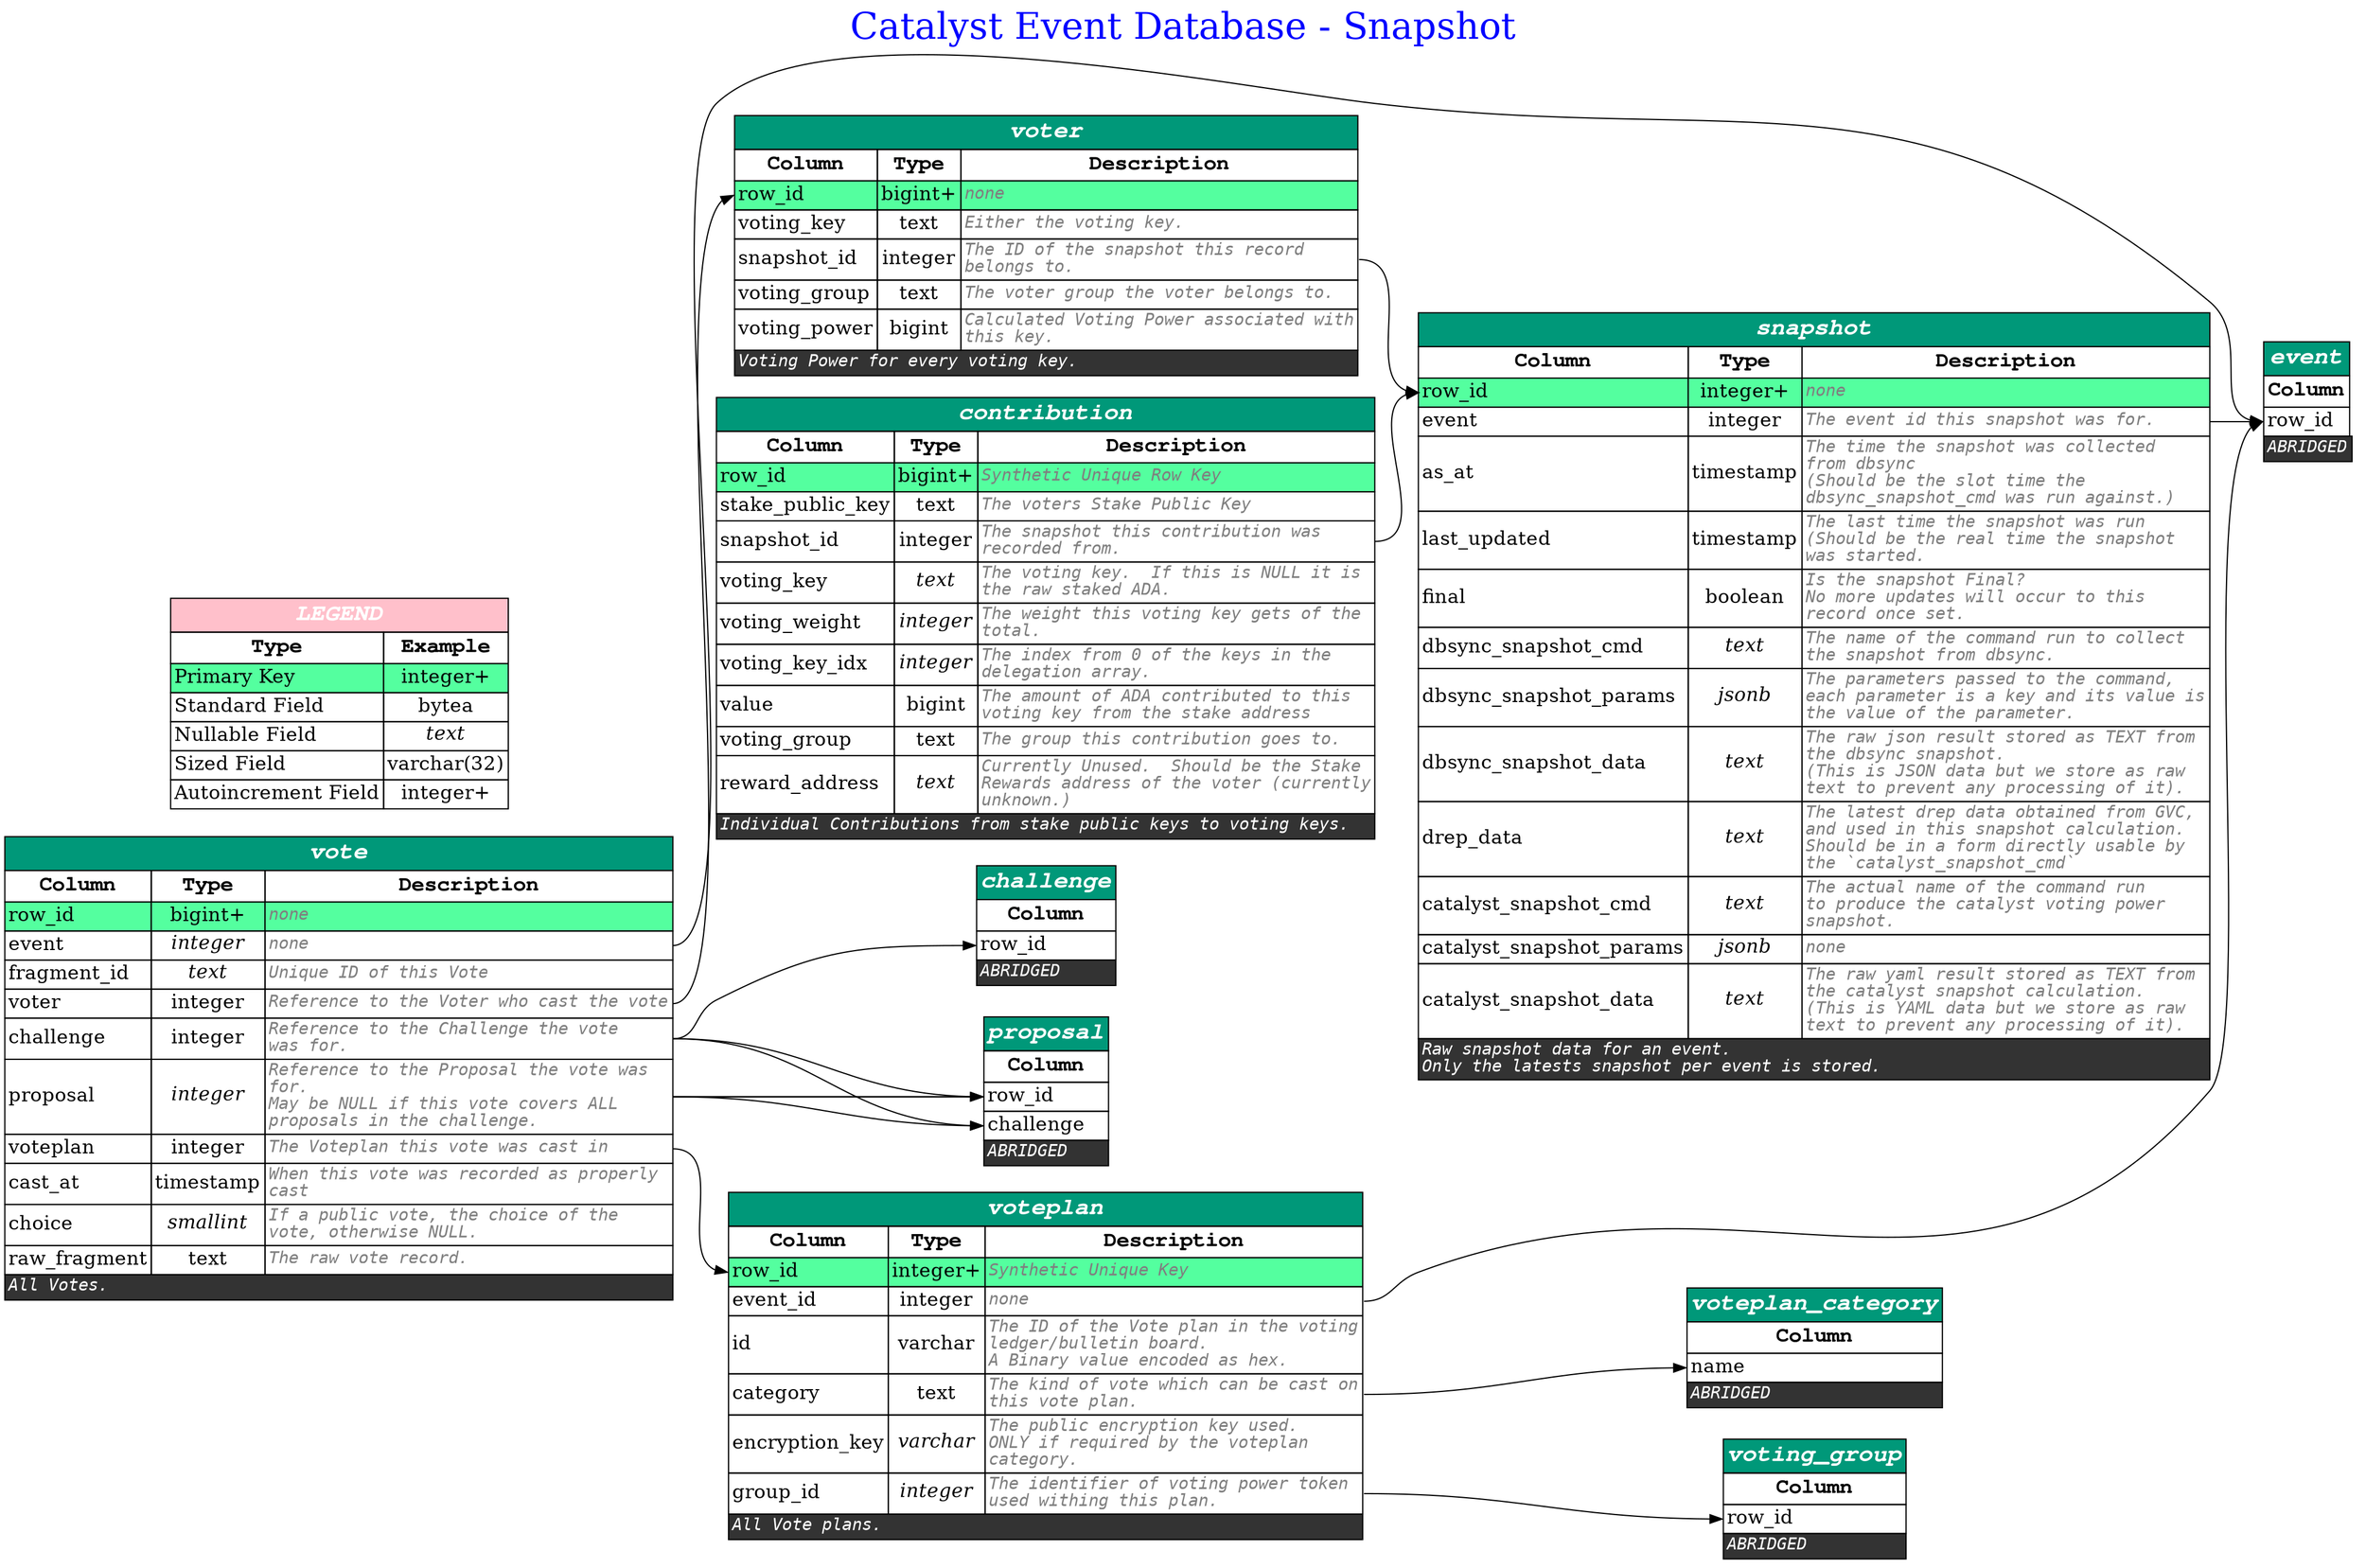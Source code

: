 digraph erd {

    
    label = "Catalyst Event Database - Snapshot"
    labelloc = t
    fontsize = 30
    fontcolor = blue
    

    graph [
        rankdir = "LR"
    ];

    node [
        fontsize = "16"
        shape = "plaintext"
    ];

    edge [
    ];

    
        

    "contribution" [shape=plain label=<
        <table border='0' cellborder='1' cellspacing='0' >
            <tr>
                <td colspan='3' bgcolor='#009879' port='__title'><font color='white' face='Courier bold italic' point-size='20'><b>contribution</b></font></td>
            </tr>
            <tr>
                <td><font color='black' face='Courier bold' point-size='18' ><b>Column</b></font></td>
                <td><font color='black' face='Courier bold' point-size='18' ><b>Type</b></font></td>
                <td><font color='black' face='Courier bold' point-size='18' ><b>Description</b></font></td>
            </tr>

            
            <tr>
                <td port="row_id" bgcolor="seagreen1" align='text'><font>row_id</font><br align='left'/></td>
                <td  bgcolor="seagreen1" ><font>bigint+</font></td>
                <td port="row_id_out" bgcolor="seagreen1" align='text'><font color='grey50' face='Monospace' point-size='14' ><i>Synthetic Unique Row Key</i><br align="left"/></font></td>
            </tr>
            
            <tr>
                <td port="stake_public_key"  align='text'><font>stake_public_key</font><br align='left'/></td>
                <td   ><font>text</font></td>
                <td port="stake_public_key_out"  align='text'><font color='grey50' face='Monospace' point-size='14' ><i>The voters Stake Public Key</i><br align="left"/></font></td>
            </tr>
            
            <tr>
                <td port="snapshot_id"  align='text'><font>snapshot_id</font><br align='left'/></td>
                <td   ><font>integer</font></td>
                <td port="snapshot_id_out"  align='text'><font color='grey50' face='Monospace' point-size='14' ><i>The snapshot this contribution was<br align='left'/>recorded from.</i><br align="left"/></font></td>
            </tr>
            
            <tr>
                <td port="voting_key"  align='text'><font>voting_key</font><br align='left'/></td>
                <td   ><font><i>text</i></font></td>
                <td port="voting_key_out"  align='text'><font color='grey50' face='Monospace' point-size='14' ><i>The voting key.  If this is NULL it is<br align='left'/>the raw staked ADA.</i><br align="left"/></font></td>
            </tr>
            
            <tr>
                <td port="voting_weight"  align='text'><font>voting_weight</font><br align='left'/></td>
                <td   ><font><i>integer</i></font></td>
                <td port="voting_weight_out"  align='text'><font color='grey50' face='Monospace' point-size='14' ><i>The weight this voting key gets of the<br align='left'/>total.</i><br align="left"/></font></td>
            </tr>
            
            <tr>
                <td port="voting_key_idx"  align='text'><font>voting_key_idx</font><br align='left'/></td>
                <td   ><font><i>integer</i></font></td>
                <td port="voting_key_idx_out"  align='text'><font color='grey50' face='Monospace' point-size='14' ><i>The index from 0 of the keys in the<br align='left'/>delegation array.</i><br align="left"/></font></td>
            </tr>
            
            <tr>
                <td port="value"  align='text'><font>value</font><br align='left'/></td>
                <td   ><font>bigint</font></td>
                <td port="value_out"  align='text'><font color='grey50' face='Monospace' point-size='14' ><i>The amount of ADA contributed to this<br align='left'/>voting key from the stake address</i><br align="left"/></font></td>
            </tr>
            
            <tr>
                <td port="voting_group"  align='text'><font>voting_group</font><br align='left'/></td>
                <td   ><font>text</font></td>
                <td port="voting_group_out"  align='text'><font color='grey50' face='Monospace' point-size='14' ><i>The group this contribution goes to.</i><br align="left"/></font></td>
            </tr>
            
            <tr>
                <td port="reward_address"  align='text'><font>reward_address</font><br align='left'/></td>
                <td   ><font><i>text</i></font></td>
                <td port="reward_address_out"  align='text'><font color='grey50' face='Monospace' point-size='14' ><i>Currently Unused.  Should be the Stake<br align='left'/>Rewards address of the voter (currently<br align='left'/>unknown.)</i><br align="left"/></font></td>
            </tr>
            

            
            <tr>
                <td colspan='3' bgcolor="grey20" align='text'><font color='white' face='Monospace' point-size='14'><i>Individual Contributions from stake public keys to voting keys.</i><br align="left"/></font></td>
            </tr>
            

        </table>
    >];

        
    
        

    "snapshot" [shape=plain label=<
        <table border='0' cellborder='1' cellspacing='0' >
            <tr>
                <td colspan='3' bgcolor='#009879' port='__title'><font color='white' face='Courier bold italic' point-size='20'><b>snapshot</b></font></td>
            </tr>
            <tr>
                <td><font color='black' face='Courier bold' point-size='18' ><b>Column</b></font></td>
                <td><font color='black' face='Courier bold' point-size='18' ><b>Type</b></font></td>
                <td><font color='black' face='Courier bold' point-size='18' ><b>Description</b></font></td>
            </tr>

            
            <tr>
                <td port="row_id" bgcolor="seagreen1" align='text'><font>row_id</font><br align='left'/></td>
                <td  bgcolor="seagreen1" ><font>integer+</font></td>
                <td port="row_id_out" bgcolor="seagreen1" align='text'><font color='grey50' face='Monospace' point-size='14' ><i>none</i><br align="left"/></font></td>
            </tr>
            
            <tr>
                <td port="event"  align='text'><font>event</font><br align='left'/></td>
                <td   ><font>integer</font></td>
                <td port="event_out"  align='text'><font color='grey50' face='Monospace' point-size='14' ><i>The event id this snapshot was for.</i><br align="left"/></font></td>
            </tr>
            
            <tr>
                <td port="as_at"  align='text'><font>as_at</font><br align='left'/></td>
                <td   ><font>timestamp</font></td>
                <td port="as_at_out"  align='text'><font color='grey50' face='Monospace' point-size='14' ><i>The time the snapshot was collected<br align='left'/>from dbsync<br align='left'/>(Should be the slot time the<br align='left'/>dbsync_snapshot_cmd was run against.)</i><br align="left"/></font></td>
            </tr>
            
            <tr>
                <td port="last_updated"  align='text'><font>last_updated</font><br align='left'/></td>
                <td   ><font>timestamp</font></td>
                <td port="last_updated_out"  align='text'><font color='grey50' face='Monospace' point-size='14' ><i>The last time the snapshot was run<br align='left'/>(Should be the real time the snapshot<br align='left'/>was started.</i><br align="left"/></font></td>
            </tr>
            
            <tr>
                <td port="final"  align='text'><font>final</font><br align='left'/></td>
                <td   ><font>boolean</font></td>
                <td port="final_out"  align='text'><font color='grey50' face='Monospace' point-size='14' ><i>Is the snapshot Final?<br align='left'/>No more updates will occur to this<br align='left'/>record once set.</i><br align="left"/></font></td>
            </tr>
            
            <tr>
                <td port="dbsync_snapshot_cmd"  align='text'><font>dbsync_snapshot_cmd</font><br align='left'/></td>
                <td   ><font><i>text</i></font></td>
                <td port="dbsync_snapshot_cmd_out"  align='text'><font color='grey50' face='Monospace' point-size='14' ><i>The name of the command run to collect<br align='left'/>the snapshot from dbsync.</i><br align="left"/></font></td>
            </tr>
            
            <tr>
                <td port="dbsync_snapshot_params"  align='text'><font>dbsync_snapshot_params</font><br align='left'/></td>
                <td   ><font><i>jsonb</i></font></td>
                <td port="dbsync_snapshot_params_out"  align='text'><font color='grey50' face='Monospace' point-size='14' ><i>The parameters passed to the command,<br align='left'/>each parameter is a key and its value is<br align='left'/>the value of the parameter.</i><br align="left"/></font></td>
            </tr>
            
            <tr>
                <td port="dbsync_snapshot_data"  align='text'><font>dbsync_snapshot_data</font><br align='left'/></td>
                <td   ><font><i>text</i></font></td>
                <td port="dbsync_snapshot_data_out"  align='text'><font color='grey50' face='Monospace' point-size='14' ><i>The raw json result stored as TEXT from<br align='left'/>the dbsync snapshot.<br align='left'/>(This is JSON data but we store as raw<br align='left'/>text to prevent any processing of it).</i><br align="left"/></font></td>
            </tr>
            
            <tr>
                <td port="drep_data"  align='text'><font>drep_data</font><br align='left'/></td>
                <td   ><font><i>text</i></font></td>
                <td port="drep_data_out"  align='text'><font color='grey50' face='Monospace' point-size='14' ><i>The latest drep data obtained from GVC,<br align='left'/>and used in this snapshot calculation.<br align='left'/>Should be in a form directly usable by<br align='left'/>the `catalyst_snapshot_cmd`</i><br align="left"/></font></td>
            </tr>
            
            <tr>
                <td port="catalyst_snapshot_cmd"  align='text'><font>catalyst_snapshot_cmd</font><br align='left'/></td>
                <td   ><font><i>text</i></font></td>
                <td port="catalyst_snapshot_cmd_out"  align='text'><font color='grey50' face='Monospace' point-size='14' ><i>The actual name of the command run<br align='left'/>to produce the catalyst voting power<br align='left'/>snapshot.</i><br align="left"/></font></td>
            </tr>
            
            <tr>
                <td port="catalyst_snapshot_params"  align='text'><font>catalyst_snapshot_params</font><br align='left'/></td>
                <td   ><font><i>jsonb</i></font></td>
                <td port="catalyst_snapshot_params_out"  align='text'><font color='grey50' face='Monospace' point-size='14' ><i>none</i><br align="left"/></font></td>
            </tr>
            
            <tr>
                <td port="catalyst_snapshot_data"  align='text'><font>catalyst_snapshot_data</font><br align='left'/></td>
                <td   ><font><i>text</i></font></td>
                <td port="catalyst_snapshot_data_out"  align='text'><font color='grey50' face='Monospace' point-size='14' ><i>The raw yaml result stored as TEXT from<br align='left'/>the catalyst snapshot calculation.<br align='left'/>(This is YAML data but we store as raw<br align='left'/>text to prevent any processing of it).</i><br align="left"/></font></td>
            </tr>
            

            
            <tr>
                <td colspan='3' bgcolor="grey20" align='text'><font color='white' face='Monospace' point-size='14'><i>Raw snapshot data for an event.<br align='left'/>Only the latests snapshot per event is stored.</i><br align="left"/></font></td>
            </tr>
            

        </table>
    >];

        
    
        

    "vote" [shape=plain label=<
        <table border='0' cellborder='1' cellspacing='0' >
            <tr>
                <td colspan='3' bgcolor='#009879' port='__title'><font color='white' face='Courier bold italic' point-size='20'><b>vote</b></font></td>
            </tr>
            <tr>
                <td><font color='black' face='Courier bold' point-size='18' ><b>Column</b></font></td>
                <td><font color='black' face='Courier bold' point-size='18' ><b>Type</b></font></td>
                <td><font color='black' face='Courier bold' point-size='18' ><b>Description</b></font></td>
            </tr>

            
            <tr>
                <td port="row_id" bgcolor="seagreen1" align='text'><font>row_id</font><br align='left'/></td>
                <td  bgcolor="seagreen1" ><font>bigint+</font></td>
                <td port="row_id_out" bgcolor="seagreen1" align='text'><font color='grey50' face='Monospace' point-size='14' ><i>none</i><br align="left"/></font></td>
            </tr>
            
            <tr>
                <td port="event"  align='text'><font>event</font><br align='left'/></td>
                <td   ><font><i>integer</i></font></td>
                <td port="event_out"  align='text'><font color='grey50' face='Monospace' point-size='14' ><i>none</i><br align="left"/></font></td>
            </tr>
            
            <tr>
                <td port="fragment_id"  align='text'><font>fragment_id</font><br align='left'/></td>
                <td   ><font><i>text</i></font></td>
                <td port="fragment_id_out"  align='text'><font color='grey50' face='Monospace' point-size='14' ><i>Unique ID of this Vote</i><br align="left"/></font></td>
            </tr>
            
            <tr>
                <td port="voter"  align='text'><font>voter</font><br align='left'/></td>
                <td   ><font>integer</font></td>
                <td port="voter_out"  align='text'><font color='grey50' face='Monospace' point-size='14' ><i>Reference to the Voter who cast the vote</i><br align="left"/></font></td>
            </tr>
            
            <tr>
                <td port="challenge"  align='text'><font>challenge</font><br align='left'/></td>
                <td   ><font>integer</font></td>
                <td port="challenge_out"  align='text'><font color='grey50' face='Monospace' point-size='14' ><i>Reference to the Challenge the vote<br align='left'/>was for.</i><br align="left"/></font></td>
            </tr>
            
            <tr>
                <td port="proposal"  align='text'><font>proposal</font><br align='left'/></td>
                <td   ><font><i>integer</i></font></td>
                <td port="proposal_out"  align='text'><font color='grey50' face='Monospace' point-size='14' ><i>Reference to the Proposal the vote was<br align='left'/>for.<br align='left'/>May be NULL if this vote covers ALL<br align='left'/>proposals in the challenge.</i><br align="left"/></font></td>
            </tr>
            
            <tr>
                <td port="voteplan"  align='text'><font>voteplan</font><br align='left'/></td>
                <td   ><font>integer</font></td>
                <td port="voteplan_out"  align='text'><font color='grey50' face='Monospace' point-size='14' ><i>The Voteplan this vote was cast in</i><br align="left"/></font></td>
            </tr>
            
            <tr>
                <td port="cast_at"  align='text'><font>cast_at</font><br align='left'/></td>
                <td   ><font>timestamp</font></td>
                <td port="cast_at_out"  align='text'><font color='grey50' face='Monospace' point-size='14' ><i>When this vote was recorded as properly<br align='left'/>cast</i><br align="left"/></font></td>
            </tr>
            
            <tr>
                <td port="choice"  align='text'><font>choice</font><br align='left'/></td>
                <td   ><font><i>smallint</i></font></td>
                <td port="choice_out"  align='text'><font color='grey50' face='Monospace' point-size='14' ><i>If a public vote, the choice of the<br align='left'/>vote, otherwise NULL.</i><br align="left"/></font></td>
            </tr>
            
            <tr>
                <td port="raw_fragment"  align='text'><font>raw_fragment</font><br align='left'/></td>
                <td   ><font>text</font></td>
                <td port="raw_fragment_out"  align='text'><font color='grey50' face='Monospace' point-size='14' ><i>The raw vote record.</i><br align="left"/></font></td>
            </tr>
            

            
            <tr>
                <td colspan='3' bgcolor="grey20" align='text'><font color='white' face='Monospace' point-size='14'><i>All Votes.</i><br align="left"/></font></td>
            </tr>
            

        </table>
    >];

        
    
        

    "voteplan" [shape=plain label=<
        <table border='0' cellborder='1' cellspacing='0' >
            <tr>
                <td colspan='3' bgcolor='#009879' port='__title'><font color='white' face='Courier bold italic' point-size='20'><b>voteplan</b></font></td>
            </tr>
            <tr>
                <td><font color='black' face='Courier bold' point-size='18' ><b>Column</b></font></td>
                <td><font color='black' face='Courier bold' point-size='18' ><b>Type</b></font></td>
                <td><font color='black' face='Courier bold' point-size='18' ><b>Description</b></font></td>
            </tr>

            
            <tr>
                <td port="row_id" bgcolor="seagreen1" align='text'><font>row_id</font><br align='left'/></td>
                <td  bgcolor="seagreen1" ><font>integer+</font></td>
                <td port="row_id_out" bgcolor="seagreen1" align='text'><font color='grey50' face='Monospace' point-size='14' ><i>Synthetic Unique Key</i><br align="left"/></font></td>
            </tr>
            
            <tr>
                <td port="event_id"  align='text'><font>event_id</font><br align='left'/></td>
                <td   ><font>integer</font></td>
                <td port="event_id_out"  align='text'><font color='grey50' face='Monospace' point-size='14' ><i>none</i><br align="left"/></font></td>
            </tr>
            
            <tr>
                <td port="id"  align='text'><font>id</font><br align='left'/></td>
                <td   ><font>varchar</font></td>
                <td port="id_out"  align='text'><font color='grey50' face='Monospace' point-size='14' ><i>The ID of the Vote plan in the voting<br align='left'/>ledger&#x2f;bulletin board.<br align='left'/>A Binary value encoded as hex.</i><br align="left"/></font></td>
            </tr>
            
            <tr>
                <td port="category"  align='text'><font>category</font><br align='left'/></td>
                <td   ><font>text</font></td>
                <td port="category_out"  align='text'><font color='grey50' face='Monospace' point-size='14' ><i>The kind of vote which can be cast on<br align='left'/>this vote plan.</i><br align="left"/></font></td>
            </tr>
            
            <tr>
                <td port="encryption_key"  align='text'><font>encryption_key</font><br align='left'/></td>
                <td   ><font><i>varchar</i></font></td>
                <td port="encryption_key_out"  align='text'><font color='grey50' face='Monospace' point-size='14' ><i>The public encryption key used.<br align='left'/>ONLY if required by the voteplan<br align='left'/>category.</i><br align="left"/></font></td>
            </tr>
            
            <tr>
                <td port="group_id"  align='text'><font>group_id</font><br align='left'/></td>
                <td   ><font><i>integer</i></font></td>
                <td port="group_id_out"  align='text'><font color='grey50' face='Monospace' point-size='14' ><i>The identifier of voting power token<br align='left'/>used withing this plan.</i><br align="left"/></font></td>
            </tr>
            

            
            <tr>
                <td colspan='3' bgcolor="grey20" align='text'><font color='white' face='Monospace' point-size='14'><i>All Vote plans.</i><br align="left"/></font></td>
            </tr>
            

        </table>
    >];

        
    
        

    "voter" [shape=plain label=<
        <table border='0' cellborder='1' cellspacing='0' >
            <tr>
                <td colspan='3' bgcolor='#009879' port='__title'><font color='white' face='Courier bold italic' point-size='20'><b>voter</b></font></td>
            </tr>
            <tr>
                <td><font color='black' face='Courier bold' point-size='18' ><b>Column</b></font></td>
                <td><font color='black' face='Courier bold' point-size='18' ><b>Type</b></font></td>
                <td><font color='black' face='Courier bold' point-size='18' ><b>Description</b></font></td>
            </tr>

            
            <tr>
                <td port="row_id" bgcolor="seagreen1" align='text'><font>row_id</font><br align='left'/></td>
                <td  bgcolor="seagreen1" ><font>bigint+</font></td>
                <td port="row_id_out" bgcolor="seagreen1" align='text'><font color='grey50' face='Monospace' point-size='14' ><i>none</i><br align="left"/></font></td>
            </tr>
            
            <tr>
                <td port="voting_key"  align='text'><font>voting_key</font><br align='left'/></td>
                <td   ><font>text</font></td>
                <td port="voting_key_out"  align='text'><font color='grey50' face='Monospace' point-size='14' ><i>Either the voting key.</i><br align="left"/></font></td>
            </tr>
            
            <tr>
                <td port="snapshot_id"  align='text'><font>snapshot_id</font><br align='left'/></td>
                <td   ><font>integer</font></td>
                <td port="snapshot_id_out"  align='text'><font color='grey50' face='Monospace' point-size='14' ><i>The ID of the snapshot this record<br align='left'/>belongs to.</i><br align="left"/></font></td>
            </tr>
            
            <tr>
                <td port="voting_group"  align='text'><font>voting_group</font><br align='left'/></td>
                <td   ><font>text</font></td>
                <td port="voting_group_out"  align='text'><font color='grey50' face='Monospace' point-size='14' ><i>The voter group the voter belongs to.</i><br align="left"/></font></td>
            </tr>
            
            <tr>
                <td port="voting_power"  align='text'><font>voting_power</font><br align='left'/></td>
                <td   ><font>bigint</font></td>
                <td port="voting_power_out"  align='text'><font color='grey50' face='Monospace' point-size='14' ><i>Calculated Voting Power associated with<br align='left'/>this key.</i><br align="left"/></font></td>
            </tr>
            

            
            <tr>
                <td colspan='3' bgcolor="grey20" align='text'><font color='white' face='Monospace' point-size='14'><i>Voting Power for every voting key.</i><br align="left"/></font></td>
            </tr>
            

        </table>
    >];

        
    

    

    "challenge" [label=<
        <table border='0' cellborder='1' cellspacing='0'>
            <tr>
                <td bgcolor='#009879' port='__title'><font color='white' face='Courier bold italic' point-size='20'><b>challenge</b></font></td>
            </tr>
            <tr>
                <td><font color='black' face='Courier bold' point-size='18' ><b>Column</b></font></td>
            </tr>

            
            <tr>
                <td port="row_id"  align='text'><font>row_id</font><br align='left'/></td>
            </tr>
            

            <tr>
                <td colspan='3' bgcolor="grey20" align='text'><font color='white' face='Monospace' point-size='14'><i>ABRIDGED</i><br align="left"/></font></td>
            </tr>
        </table>
    >];

    

    "event" [label=<
        <table border='0' cellborder='1' cellspacing='0'>
            <tr>
                <td bgcolor='#009879' port='__title'><font color='white' face='Courier bold italic' point-size='20'><b>event</b></font></td>
            </tr>
            <tr>
                <td><font color='black' face='Courier bold' point-size='18' ><b>Column</b></font></td>
            </tr>

            
            <tr>
                <td port="row_id"  align='text'><font>row_id</font><br align='left'/></td>
            </tr>
            

            <tr>
                <td colspan='3' bgcolor="grey20" align='text'><font color='white' face='Monospace' point-size='14'><i>ABRIDGED</i><br align="left"/></font></td>
            </tr>
        </table>
    >];

    

    "proposal" [label=<
        <table border='0' cellborder='1' cellspacing='0'>
            <tr>
                <td bgcolor='#009879' port='__title'><font color='white' face='Courier bold italic' point-size='20'><b>proposal</b></font></td>
            </tr>
            <tr>
                <td><font color='black' face='Courier bold' point-size='18' ><b>Column</b></font></td>
            </tr>

            
            <tr>
                <td port="row_id"  align='text'><font>row_id</font><br align='left'/></td>
            </tr>
            
            <tr>
                <td port="challenge"  align='text'><font>challenge</font><br align='left'/></td>
            </tr>
            

            <tr>
                <td colspan='3' bgcolor="grey20" align='text'><font color='white' face='Monospace' point-size='14'><i>ABRIDGED</i><br align="left"/></font></td>
            </tr>
        </table>
    >];

    

    "voteplan_category" [label=<
        <table border='0' cellborder='1' cellspacing='0'>
            <tr>
                <td bgcolor='#009879' port='__title'><font color='white' face='Courier bold italic' point-size='20'><b>voteplan_category</b></font></td>
            </tr>
            <tr>
                <td><font color='black' face='Courier bold' point-size='18' ><b>Column</b></font></td>
            </tr>

            
            <tr>
                <td port="name"  align='text'><font>name</font><br align='left'/></td>
            </tr>
            

            <tr>
                <td colspan='3' bgcolor="grey20" align='text'><font color='white' face='Monospace' point-size='14'><i>ABRIDGED</i><br align="left"/></font></td>
            </tr>
        </table>
    >];

    

    "voting_group" [label=<
        <table border='0' cellborder='1' cellspacing='0'>
            <tr>
                <td bgcolor='#009879' port='__title'><font color='white' face='Courier bold italic' point-size='20'><b>voting_group</b></font></td>
            </tr>
            <tr>
                <td><font color='black' face='Courier bold' point-size='18' ><b>Column</b></font></td>
            </tr>

            
            <tr>
                <td port="row_id"  align='text'><font>row_id</font><br align='left'/></td>
            </tr>
            

            <tr>
                <td colspan='3' bgcolor="grey20" align='text'><font color='white' face='Monospace' point-size='14'><i>ABRIDGED</i><br align="left"/></font></td>
            </tr>
        </table>
    >];

    


    "LEGEND" [label=<
        <table border='0' cellborder='1' cellspacing='0'>
            <tr>
                <td colspan='2' bgcolor='Pink' port='__title'><font color='white' face='Courier bold italic' point-size='20'><b>LEGEND</b></font></td>
            </tr>
            <tr>
                <td><font color='black' face='Courier bold' point-size='18'><b>Type</b></font></td>
                <td><font color='black' face='Courier bold' point-size='18'><b>Example</b></font></td>
            </tr>

            <tr>
                <td align='text' bgcolor="seagreen1" ><font>Primary Key</font><br align='left'/></td>
                <td  bgcolor="seagreen1" ><font>integer+</font></td>
            </tr>


            <tr>
                <td align='text'><font>Standard Field</font><br align='left'/></td>
                <td><font>bytea</font></td>
            </tr>

            <tr>
                <td align='text'><font>Nullable Field</font><br align='left'/></td>
                <td><font><i>text</i></font></td>
            </tr>

            <tr>
                <td align='text'><font>Sized Field</font><br align='left'/></td>
                <td><font>varchar(32)</font></td>
            </tr>

            <tr>
                <td align='text'><font>Autoincrement Field</font><br align='left'/></td>
                <td><font>integer+</font></td>
            </tr>

        </table>
    >];

    
    "voteplan":"event_id_out" -> "event":"row_id"
    
    "voteplan":"category_out" -> "voteplan_category":"name"
    
    "voteplan":"group_id_out" -> "voting_group":"row_id"
    
    "snapshot":"event_out" -> "event":"row_id"
    
    "voter":"snapshot_id_out" -> "snapshot":"row_id"
    
    "contribution":"snapshot_id_out" -> "snapshot":"row_id"
    
    "vote":"event_out" -> "event":"row_id"
    
    "vote":"voter_out" -> "voter":"row_id"
    
    "vote":"challenge_out" -> "challenge":"row_id"
    
    "vote":"proposal_out" -> "proposal":"row_id"
    
    "vote":"challenge_out" -> "proposal":"row_id"
    
    "vote":"proposal_out" -> "proposal":"row_id"
    
    "vote":"challenge_out" -> "proposal":"challenge"
    
    "vote":"proposal_out" -> "proposal":"challenge"
    
    "vote":"voteplan_out" -> "voteplan":"row_id"
    


}
